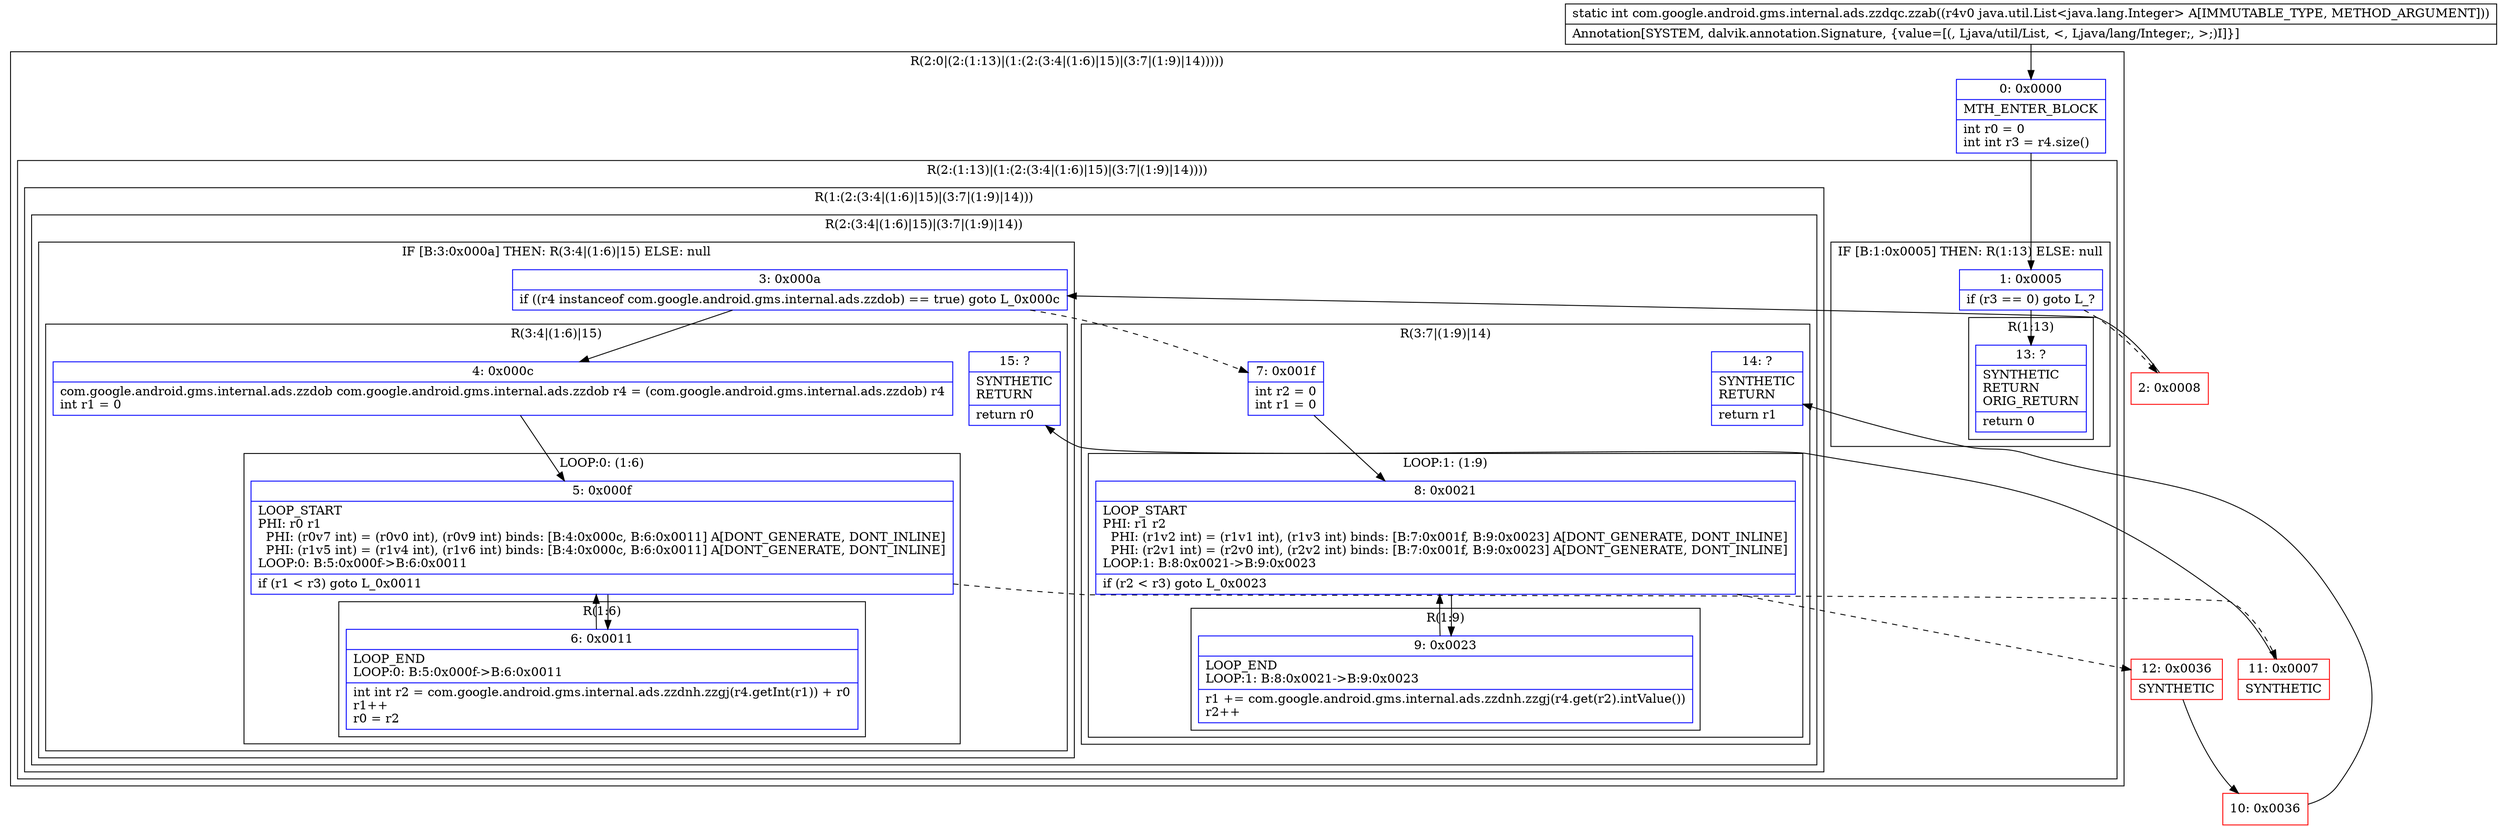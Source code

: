 digraph "CFG forcom.google.android.gms.internal.ads.zzdqc.zzab(Ljava\/util\/List;)I" {
subgraph cluster_Region_1896125917 {
label = "R(2:0|(2:(1:13)|(1:(2:(3:4|(1:6)|15)|(3:7|(1:9)|14)))))";
node [shape=record,color=blue];
Node_0 [shape=record,label="{0\:\ 0x0000|MTH_ENTER_BLOCK\l|int r0 = 0\lint int r3 = r4.size()\l}"];
subgraph cluster_Region_1597460321 {
label = "R(2:(1:13)|(1:(2:(3:4|(1:6)|15)|(3:7|(1:9)|14))))";
node [shape=record,color=blue];
subgraph cluster_IfRegion_238788458 {
label = "IF [B:1:0x0005] THEN: R(1:13) ELSE: null";
node [shape=record,color=blue];
Node_1 [shape=record,label="{1\:\ 0x0005|if (r3 == 0) goto L_?\l}"];
subgraph cluster_Region_2095444164 {
label = "R(1:13)";
node [shape=record,color=blue];
Node_13 [shape=record,label="{13\:\ ?|SYNTHETIC\lRETURN\lORIG_RETURN\l|return 0\l}"];
}
}
subgraph cluster_Region_1026077069 {
label = "R(1:(2:(3:4|(1:6)|15)|(3:7|(1:9)|14)))";
node [shape=record,color=blue];
subgraph cluster_Region_731977702 {
label = "R(2:(3:4|(1:6)|15)|(3:7|(1:9)|14))";
node [shape=record,color=blue];
subgraph cluster_IfRegion_1309149620 {
label = "IF [B:3:0x000a] THEN: R(3:4|(1:6)|15) ELSE: null";
node [shape=record,color=blue];
Node_3 [shape=record,label="{3\:\ 0x000a|if ((r4 instanceof com.google.android.gms.internal.ads.zzdob) == true) goto L_0x000c\l}"];
subgraph cluster_Region_1455013011 {
label = "R(3:4|(1:6)|15)";
node [shape=record,color=blue];
Node_4 [shape=record,label="{4\:\ 0x000c|com.google.android.gms.internal.ads.zzdob com.google.android.gms.internal.ads.zzdob r4 = (com.google.android.gms.internal.ads.zzdob) r4\lint r1 = 0\l}"];
subgraph cluster_LoopRegion_1539590413 {
label = "LOOP:0: (1:6)";
node [shape=record,color=blue];
Node_5 [shape=record,label="{5\:\ 0x000f|LOOP_START\lPHI: r0 r1 \l  PHI: (r0v7 int) = (r0v0 int), (r0v9 int) binds: [B:4:0x000c, B:6:0x0011] A[DONT_GENERATE, DONT_INLINE]\l  PHI: (r1v5 int) = (r1v4 int), (r1v6 int) binds: [B:4:0x000c, B:6:0x0011] A[DONT_GENERATE, DONT_INLINE]\lLOOP:0: B:5:0x000f\-\>B:6:0x0011\l|if (r1 \< r3) goto L_0x0011\l}"];
subgraph cluster_Region_2030281191 {
label = "R(1:6)";
node [shape=record,color=blue];
Node_6 [shape=record,label="{6\:\ 0x0011|LOOP_END\lLOOP:0: B:5:0x000f\-\>B:6:0x0011\l|int int r2 = com.google.android.gms.internal.ads.zzdnh.zzgj(r4.getInt(r1)) + r0\lr1++\lr0 = r2\l}"];
}
}
Node_15 [shape=record,label="{15\:\ ?|SYNTHETIC\lRETURN\l|return r0\l}"];
}
}
subgraph cluster_Region_610969929 {
label = "R(3:7|(1:9)|14)";
node [shape=record,color=blue];
Node_7 [shape=record,label="{7\:\ 0x001f|int r2 = 0\lint r1 = 0\l}"];
subgraph cluster_LoopRegion_1068291851 {
label = "LOOP:1: (1:9)";
node [shape=record,color=blue];
Node_8 [shape=record,label="{8\:\ 0x0021|LOOP_START\lPHI: r1 r2 \l  PHI: (r1v2 int) = (r1v1 int), (r1v3 int) binds: [B:7:0x001f, B:9:0x0023] A[DONT_GENERATE, DONT_INLINE]\l  PHI: (r2v1 int) = (r2v0 int), (r2v2 int) binds: [B:7:0x001f, B:9:0x0023] A[DONT_GENERATE, DONT_INLINE]\lLOOP:1: B:8:0x0021\-\>B:9:0x0023\l|if (r2 \< r3) goto L_0x0023\l}"];
subgraph cluster_Region_1987621473 {
label = "R(1:9)";
node [shape=record,color=blue];
Node_9 [shape=record,label="{9\:\ 0x0023|LOOP_END\lLOOP:1: B:8:0x0021\-\>B:9:0x0023\l|r1 += com.google.android.gms.internal.ads.zzdnh.zzgj(r4.get(r2).intValue())\lr2++\l}"];
}
}
Node_14 [shape=record,label="{14\:\ ?|SYNTHETIC\lRETURN\l|return r1\l}"];
}
}
}
}
}
Node_2 [shape=record,color=red,label="{2\:\ 0x0008}"];
Node_10 [shape=record,color=red,label="{10\:\ 0x0036}"];
Node_11 [shape=record,color=red,label="{11\:\ 0x0007|SYNTHETIC\l}"];
Node_12 [shape=record,color=red,label="{12\:\ 0x0036|SYNTHETIC\l}"];
MethodNode[shape=record,label="{static int com.google.android.gms.internal.ads.zzdqc.zzab((r4v0 java.util.List\<java.lang.Integer\> A[IMMUTABLE_TYPE, METHOD_ARGUMENT]))  | Annotation[SYSTEM, dalvik.annotation.Signature, \{value=[(, Ljava\/util\/List, \<, Ljava\/lang\/Integer;, \>;)I]\}]\l}"];
MethodNode -> Node_0;
Node_0 -> Node_1;
Node_1 -> Node_2[style=dashed];
Node_1 -> Node_13;
Node_3 -> Node_4;
Node_3 -> Node_7[style=dashed];
Node_4 -> Node_5;
Node_5 -> Node_6;
Node_5 -> Node_11[style=dashed];
Node_6 -> Node_5;
Node_7 -> Node_8;
Node_8 -> Node_9;
Node_8 -> Node_12[style=dashed];
Node_9 -> Node_8;
Node_2 -> Node_3;
Node_10 -> Node_14;
Node_11 -> Node_15;
Node_12 -> Node_10;
}

